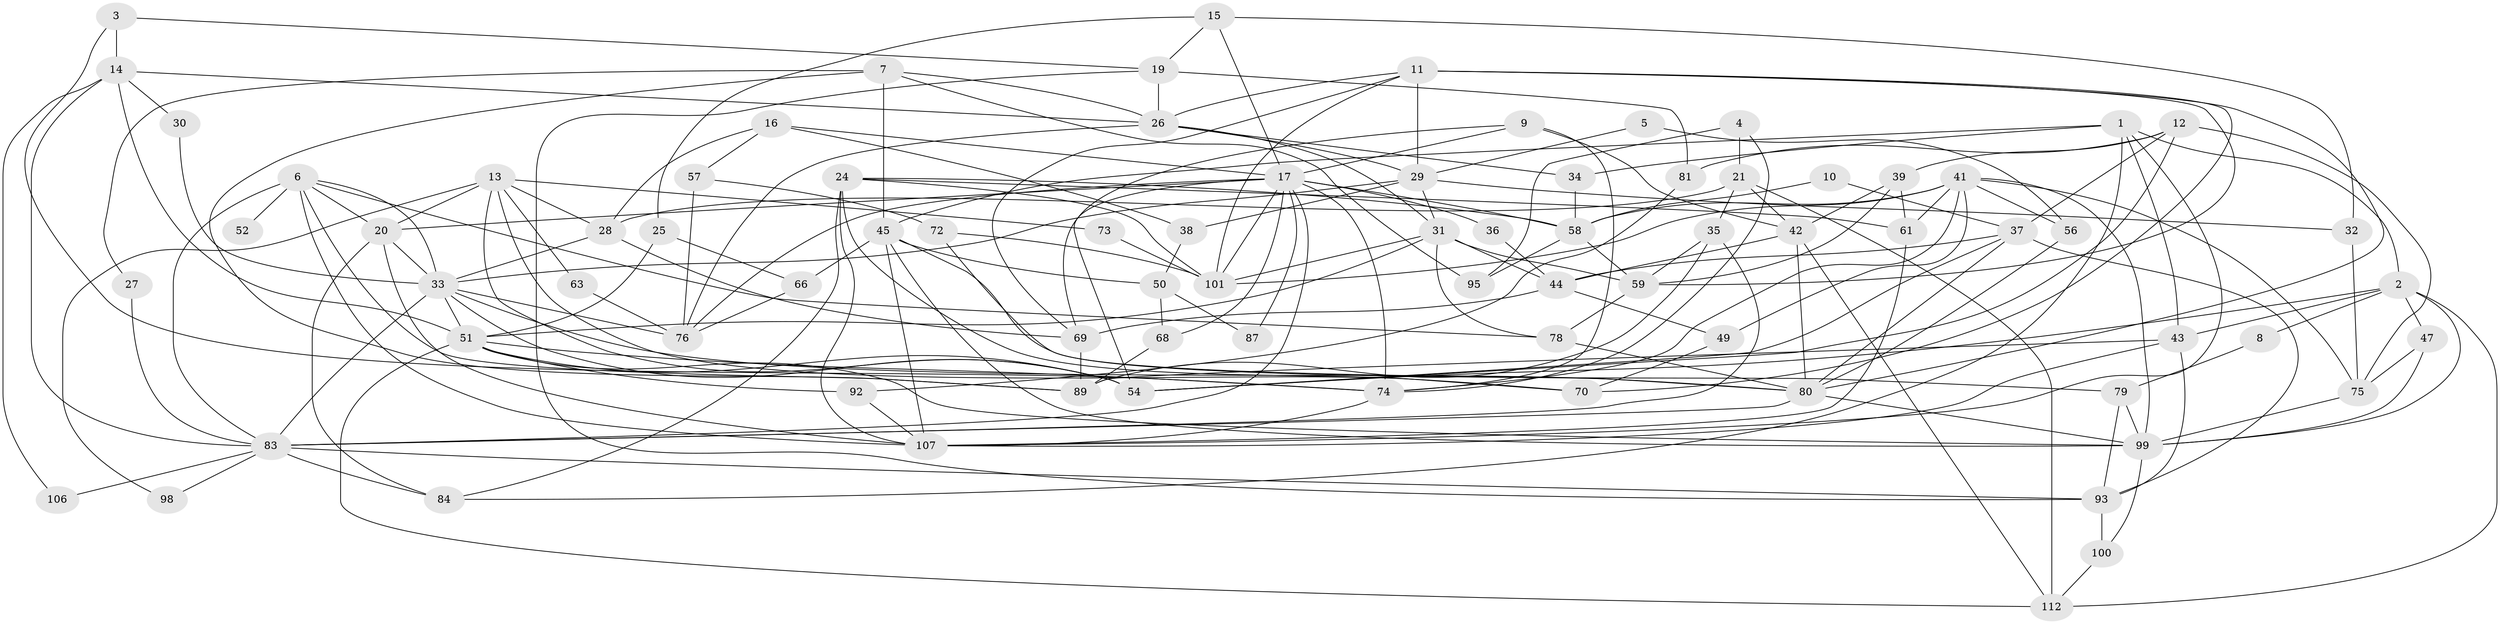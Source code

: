 // Generated by graph-tools (version 1.1) at 2025/52/02/27/25 19:52:03]
// undirected, 80 vertices, 196 edges
graph export_dot {
graph [start="1"]
  node [color=gray90,style=filled];
  1 [super="+103"];
  2 [super="+116"];
  3;
  4;
  5;
  6 [super="+22"];
  7;
  8;
  9 [super="+46"];
  10;
  11 [super="+97"];
  12 [super="+109"];
  13 [super="+105"];
  14 [super="+18"];
  15;
  16 [super="+85"];
  17 [super="+104"];
  19 [super="+40"];
  20 [super="+23"];
  21;
  24;
  25;
  26 [super="+65"];
  27;
  28 [super="+113"];
  29 [super="+77"];
  30;
  31 [super="+111"];
  32 [super="+55"];
  33 [super="+62"];
  34 [super="+64"];
  35;
  36;
  37 [super="+94"];
  38;
  39 [super="+71"];
  41 [super="+53"];
  42 [super="+91"];
  43;
  44 [super="+48"];
  45 [super="+102"];
  47;
  49;
  50;
  51 [super="+121"];
  52;
  54 [super="+118"];
  56 [super="+96"];
  57;
  58 [super="+67"];
  59 [super="+60"];
  61;
  63 [super="+108"];
  66;
  68;
  69;
  70;
  72;
  73;
  74 [super="+82"];
  75;
  76 [super="+88"];
  78;
  79;
  80 [super="+86"];
  81 [super="+90"];
  83 [super="+115"];
  84 [super="+120"];
  87;
  89 [super="+110"];
  92;
  93;
  95;
  98;
  99 [super="+114"];
  100;
  101 [super="+117"];
  106;
  107 [super="+119"];
  112;
  1 -- 45;
  1 -- 43;
  1 -- 34;
  1 -- 2;
  1 -- 84;
  1 -- 107;
  2 -- 43;
  2 -- 8;
  2 -- 47;
  2 -- 112;
  2 -- 99;
  2 -- 54;
  3 -- 19;
  3 -- 74;
  3 -- 14;
  4 -- 21;
  4 -- 95;
  4 -- 74;
  5 -- 29;
  5 -- 56 [weight=2];
  6 -- 20;
  6 -- 52 [weight=2];
  6 -- 83;
  6 -- 89;
  6 -- 33;
  6 -- 78;
  6 -- 107;
  7 -- 45;
  7 -- 26;
  7 -- 27;
  7 -- 89;
  7 -- 95;
  8 -- 79;
  9 -- 74;
  9 -- 42;
  9 -- 54;
  9 -- 17;
  10 -- 37;
  10 -- 58;
  11 -- 70;
  11 -- 101;
  11 -- 29;
  11 -- 69;
  11 -- 59;
  11 -- 26;
  11 -- 80;
  12 -- 75;
  12 -- 37;
  12 -- 81 [weight=2];
  12 -- 39;
  12 -- 54;
  13 -- 28;
  13 -- 73;
  13 -- 98;
  13 -- 20;
  13 -- 70;
  13 -- 63;
  13 -- 54;
  14 -- 30;
  14 -- 106;
  14 -- 51 [weight=2];
  14 -- 83;
  14 -- 26;
  15 -- 19;
  15 -- 25;
  15 -- 32;
  15 -- 17;
  16 -- 17;
  16 -- 38;
  16 -- 57;
  16 -- 28;
  17 -- 74;
  17 -- 36;
  17 -- 76;
  17 -- 87;
  17 -- 20;
  17 -- 68;
  17 -- 69;
  17 -- 101;
  17 -- 83;
  17 -- 58;
  19 -- 81;
  19 -- 26;
  19 -- 93;
  20 -- 33;
  20 -- 84;
  20 -- 107;
  21 -- 42;
  21 -- 112;
  21 -- 28;
  21 -- 35;
  24 -- 70;
  24 -- 61;
  24 -- 84;
  24 -- 107;
  24 -- 101;
  24 -- 58;
  25 -- 51;
  25 -- 66;
  26 -- 29;
  26 -- 34;
  26 -- 76;
  26 -- 31;
  27 -- 83;
  28 -- 69;
  28 -- 33;
  29 -- 38;
  29 -- 33;
  29 -- 31;
  29 -- 32;
  30 -- 33;
  31 -- 59;
  31 -- 78;
  31 -- 51;
  31 -- 101;
  31 -- 44;
  32 -- 75;
  33 -- 51;
  33 -- 83;
  33 -- 54;
  33 -- 76;
  33 -- 80;
  34 -- 58;
  35 -- 83;
  35 -- 89;
  35 -- 59;
  36 -- 44;
  37 -- 93;
  37 -- 80;
  37 -- 54;
  37 -- 44;
  38 -- 50;
  39 -- 61;
  39 -- 59;
  39 -- 42;
  41 -- 99;
  41 -- 49;
  41 -- 58;
  41 -- 74;
  41 -- 101;
  41 -- 75;
  41 -- 61;
  41 -- 56;
  42 -- 44;
  42 -- 112;
  42 -- 80;
  43 -- 93;
  43 -- 89;
  43 -- 107;
  44 -- 49;
  44 -- 69;
  45 -- 79;
  45 -- 50;
  45 -- 107;
  45 -- 66;
  45 -- 99;
  47 -- 99;
  47 -- 75;
  49 -- 70;
  50 -- 68;
  50 -- 87;
  51 -- 112;
  51 -- 74;
  51 -- 54;
  51 -- 92;
  51 -- 99;
  56 -- 80;
  57 -- 72;
  57 -- 76;
  58 -- 95;
  58 -- 59;
  59 -- 78;
  61 -- 107;
  63 -- 76;
  66 -- 76;
  68 -- 89;
  69 -- 89;
  72 -- 101;
  72 -- 80;
  73 -- 101;
  74 -- 107;
  75 -- 99;
  78 -- 80;
  79 -- 93;
  79 -- 99;
  80 -- 99;
  80 -- 83;
  81 -- 92;
  83 -- 93;
  83 -- 98;
  83 -- 84;
  83 -- 106;
  92 -- 107;
  93 -- 100;
  99 -- 100;
  100 -- 112;
}
